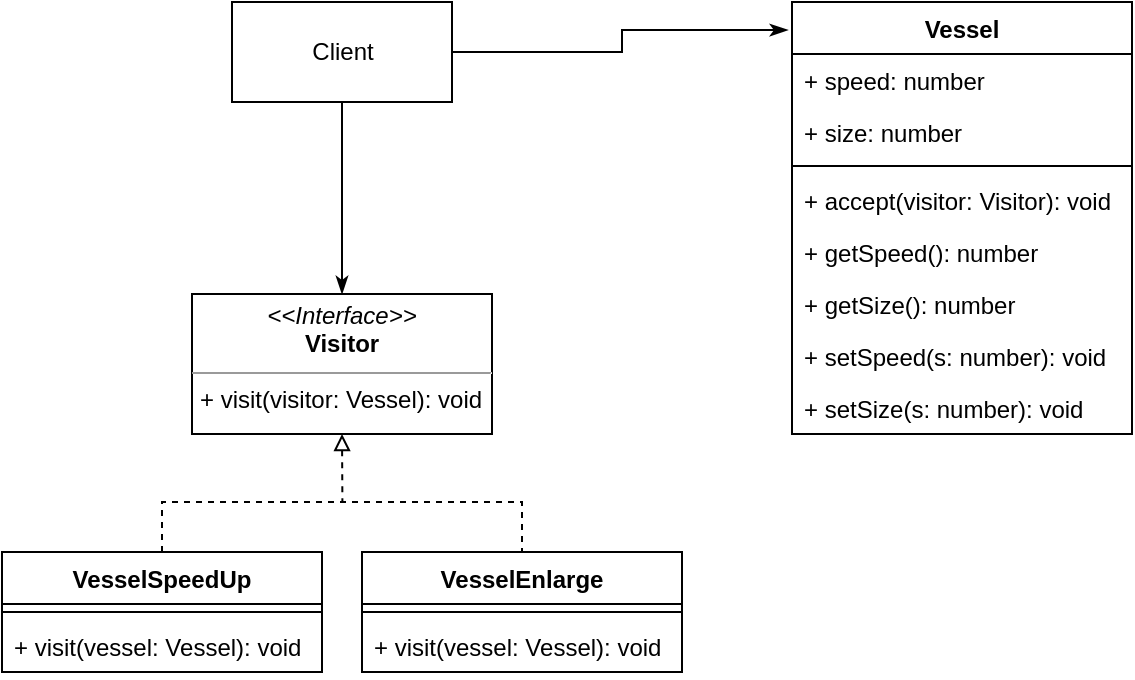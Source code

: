 <mxfile version="14.6.13" type="device"><diagram id="SFucypCcnrkyMU6Jaq9w" name="Страница 1"><mxGraphModel dx="749" dy="556" grid="1" gridSize="10" guides="1" tooltips="1" connect="1" arrows="1" fold="1" page="1" pageScale="1" pageWidth="827" pageHeight="1169" math="0" shadow="0"><root><mxCell id="0"/><mxCell id="1" parent="0"/><mxCell id="P1tcjHMlt-95SmkauX5u-1" value="Vessel" style="swimlane;fontStyle=1;align=center;verticalAlign=top;childLayout=stackLayout;horizontal=1;startSize=26;horizontalStack=0;resizeParent=1;resizeParentMax=0;resizeLast=0;collapsible=1;marginBottom=0;" vertex="1" parent="1"><mxGeometry x="470" y="280" width="170" height="216" as="geometry"/></mxCell><mxCell id="P1tcjHMlt-95SmkauX5u-5" value="+ speed: number" style="text;strokeColor=none;fillColor=none;align=left;verticalAlign=top;spacingLeft=4;spacingRight=4;overflow=hidden;rotatable=0;points=[[0,0.5],[1,0.5]];portConstraint=eastwest;" vertex="1" parent="P1tcjHMlt-95SmkauX5u-1"><mxGeometry y="26" width="170" height="26" as="geometry"/></mxCell><mxCell id="P1tcjHMlt-95SmkauX5u-6" value="+ size: number" style="text;strokeColor=none;fillColor=none;align=left;verticalAlign=top;spacingLeft=4;spacingRight=4;overflow=hidden;rotatable=0;points=[[0,0.5],[1,0.5]];portConstraint=eastwest;" vertex="1" parent="P1tcjHMlt-95SmkauX5u-1"><mxGeometry y="52" width="170" height="26" as="geometry"/></mxCell><mxCell id="P1tcjHMlt-95SmkauX5u-3" value="" style="line;strokeWidth=1;fillColor=none;align=left;verticalAlign=middle;spacingTop=-1;spacingLeft=3;spacingRight=3;rotatable=0;labelPosition=right;points=[];portConstraint=eastwest;" vertex="1" parent="P1tcjHMlt-95SmkauX5u-1"><mxGeometry y="78" width="170" height="8" as="geometry"/></mxCell><mxCell id="P1tcjHMlt-95SmkauX5u-4" value="+ accept(visitor: Visitor): void" style="text;strokeColor=none;fillColor=none;align=left;verticalAlign=top;spacingLeft=4;spacingRight=4;overflow=hidden;rotatable=0;points=[[0,0.5],[1,0.5]];portConstraint=eastwest;" vertex="1" parent="P1tcjHMlt-95SmkauX5u-1"><mxGeometry y="86" width="170" height="26" as="geometry"/></mxCell><mxCell id="P1tcjHMlt-95SmkauX5u-7" value="+ getSpeed(): number" style="text;strokeColor=none;fillColor=none;align=left;verticalAlign=top;spacingLeft=4;spacingRight=4;overflow=hidden;rotatable=0;points=[[0,0.5],[1,0.5]];portConstraint=eastwest;" vertex="1" parent="P1tcjHMlt-95SmkauX5u-1"><mxGeometry y="112" width="170" height="26" as="geometry"/></mxCell><mxCell id="P1tcjHMlt-95SmkauX5u-11" value="+ getSize(): number" style="text;strokeColor=none;fillColor=none;align=left;verticalAlign=top;spacingLeft=4;spacingRight=4;overflow=hidden;rotatable=0;points=[[0,0.5],[1,0.5]];portConstraint=eastwest;" vertex="1" parent="P1tcjHMlt-95SmkauX5u-1"><mxGeometry y="138" width="170" height="26" as="geometry"/></mxCell><mxCell id="P1tcjHMlt-95SmkauX5u-8" value="+ setSpeed(s: number): void" style="text;strokeColor=none;fillColor=none;align=left;verticalAlign=top;spacingLeft=4;spacingRight=4;overflow=hidden;rotatable=0;points=[[0,0.5],[1,0.5]];portConstraint=eastwest;" vertex="1" parent="P1tcjHMlt-95SmkauX5u-1"><mxGeometry y="164" width="170" height="26" as="geometry"/></mxCell><mxCell id="P1tcjHMlt-95SmkauX5u-9" value="+ setSize(s: number): void" style="text;strokeColor=none;fillColor=none;align=left;verticalAlign=top;spacingLeft=4;spacingRight=4;overflow=hidden;rotatable=0;points=[[0,0.5],[1,0.5]];portConstraint=eastwest;" vertex="1" parent="P1tcjHMlt-95SmkauX5u-1"><mxGeometry y="190" width="170" height="26" as="geometry"/></mxCell><mxCell id="P1tcjHMlt-95SmkauX5u-17" style="edgeStyle=orthogonalEdgeStyle;rounded=0;orthogonalLoop=1;jettySize=auto;html=1;exitX=1;exitY=0.5;exitDx=0;exitDy=0;entryX=-0.012;entryY=0.065;entryDx=0;entryDy=0;entryPerimeter=0;endArrow=classicThin;endFill=1;" edge="1" parent="1" source="P1tcjHMlt-95SmkauX5u-12" target="P1tcjHMlt-95SmkauX5u-1"><mxGeometry relative="1" as="geometry"/></mxCell><mxCell id="P1tcjHMlt-95SmkauX5u-20" style="edgeStyle=orthogonalEdgeStyle;rounded=0;orthogonalLoop=1;jettySize=auto;html=1;exitX=0.5;exitY=1;exitDx=0;exitDy=0;entryX=0.5;entryY=0;entryDx=0;entryDy=0;endArrow=classicThin;endFill=1;" edge="1" parent="1" source="P1tcjHMlt-95SmkauX5u-12" target="P1tcjHMlt-95SmkauX5u-19"><mxGeometry relative="1" as="geometry"/></mxCell><mxCell id="P1tcjHMlt-95SmkauX5u-12" value="Client" style="html=1;" vertex="1" parent="1"><mxGeometry x="190" y="280" width="110" height="50" as="geometry"/></mxCell><mxCell id="P1tcjHMlt-95SmkauX5u-25" style="edgeStyle=orthogonalEdgeStyle;rounded=0;orthogonalLoop=1;jettySize=auto;html=1;exitX=0.5;exitY=0;exitDx=0;exitDy=0;entryX=0.5;entryY=0;entryDx=0;entryDy=0;dashed=1;endArrow=none;endFill=0;" edge="1" parent="1" source="P1tcjHMlt-95SmkauX5u-13" target="P1tcjHMlt-95SmkauX5u-22"><mxGeometry relative="1" as="geometry"><Array as="points"><mxPoint x="155" y="530"/><mxPoint x="335" y="530"/></Array></mxGeometry></mxCell><mxCell id="P1tcjHMlt-95SmkauX5u-13" value="VesselSpeedUp" style="swimlane;fontStyle=1;align=center;verticalAlign=top;childLayout=stackLayout;horizontal=1;startSize=26;horizontalStack=0;resizeParent=1;resizeParentMax=0;resizeLast=0;collapsible=1;marginBottom=0;" vertex="1" parent="1"><mxGeometry x="75" y="555" width="160" height="60" as="geometry"/></mxCell><mxCell id="P1tcjHMlt-95SmkauX5u-15" value="" style="line;strokeWidth=1;fillColor=none;align=left;verticalAlign=middle;spacingTop=-1;spacingLeft=3;spacingRight=3;rotatable=0;labelPosition=right;points=[];portConstraint=eastwest;" vertex="1" parent="P1tcjHMlt-95SmkauX5u-13"><mxGeometry y="26" width="160" height="8" as="geometry"/></mxCell><mxCell id="P1tcjHMlt-95SmkauX5u-16" value="+ visit(vessel: Vessel): void" style="text;strokeColor=none;fillColor=none;align=left;verticalAlign=top;spacingLeft=4;spacingRight=4;overflow=hidden;rotatable=0;points=[[0,0.5],[1,0.5]];portConstraint=eastwest;" vertex="1" parent="P1tcjHMlt-95SmkauX5u-13"><mxGeometry y="34" width="160" height="26" as="geometry"/></mxCell><mxCell id="P1tcjHMlt-95SmkauX5u-28" style="edgeStyle=orthogonalEdgeStyle;rounded=0;orthogonalLoop=1;jettySize=auto;html=1;exitX=0.5;exitY=1;exitDx=0;exitDy=0;dashed=1;endArrow=none;endFill=0;startArrow=block;startFill=0;" edge="1" parent="1" source="P1tcjHMlt-95SmkauX5u-19"><mxGeometry relative="1" as="geometry"><mxPoint x="245.2" y="530" as="targetPoint"/></mxGeometry></mxCell><mxCell id="P1tcjHMlt-95SmkauX5u-19" value="&lt;p style=&quot;margin: 0px ; margin-top: 4px ; text-align: center&quot;&gt;&lt;i&gt;&amp;lt;&amp;lt;Interface&amp;gt;&amp;gt;&lt;/i&gt;&lt;br&gt;&lt;b&gt;Visitor&lt;/b&gt;&lt;/p&gt;&lt;hr size=&quot;1&quot;&gt;&lt;p style=&quot;margin: 0px ; margin-left: 4px&quot;&gt;+ visit(visitor: Vessel): void&lt;br&gt;&lt;/p&gt;" style="verticalAlign=top;align=left;overflow=fill;fontSize=12;fontFamily=Helvetica;html=1;" vertex="1" parent="1"><mxGeometry x="170" y="426" width="150" height="70" as="geometry"/></mxCell><mxCell id="P1tcjHMlt-95SmkauX5u-22" value="VesselEnlarge" style="swimlane;fontStyle=1;align=center;verticalAlign=top;childLayout=stackLayout;horizontal=1;startSize=26;horizontalStack=0;resizeParent=1;resizeParentMax=0;resizeLast=0;collapsible=1;marginBottom=0;" vertex="1" parent="1"><mxGeometry x="255" y="555" width="160" height="60" as="geometry"/></mxCell><mxCell id="P1tcjHMlt-95SmkauX5u-23" value="" style="line;strokeWidth=1;fillColor=none;align=left;verticalAlign=middle;spacingTop=-1;spacingLeft=3;spacingRight=3;rotatable=0;labelPosition=right;points=[];portConstraint=eastwest;" vertex="1" parent="P1tcjHMlt-95SmkauX5u-22"><mxGeometry y="26" width="160" height="8" as="geometry"/></mxCell><mxCell id="P1tcjHMlt-95SmkauX5u-24" value="+ visit(vessel: Vessel): void" style="text;strokeColor=none;fillColor=none;align=left;verticalAlign=top;spacingLeft=4;spacingRight=4;overflow=hidden;rotatable=0;points=[[0,0.5],[1,0.5]];portConstraint=eastwest;" vertex="1" parent="P1tcjHMlt-95SmkauX5u-22"><mxGeometry y="34" width="160" height="26" as="geometry"/></mxCell></root></mxGraphModel></diagram></mxfile>